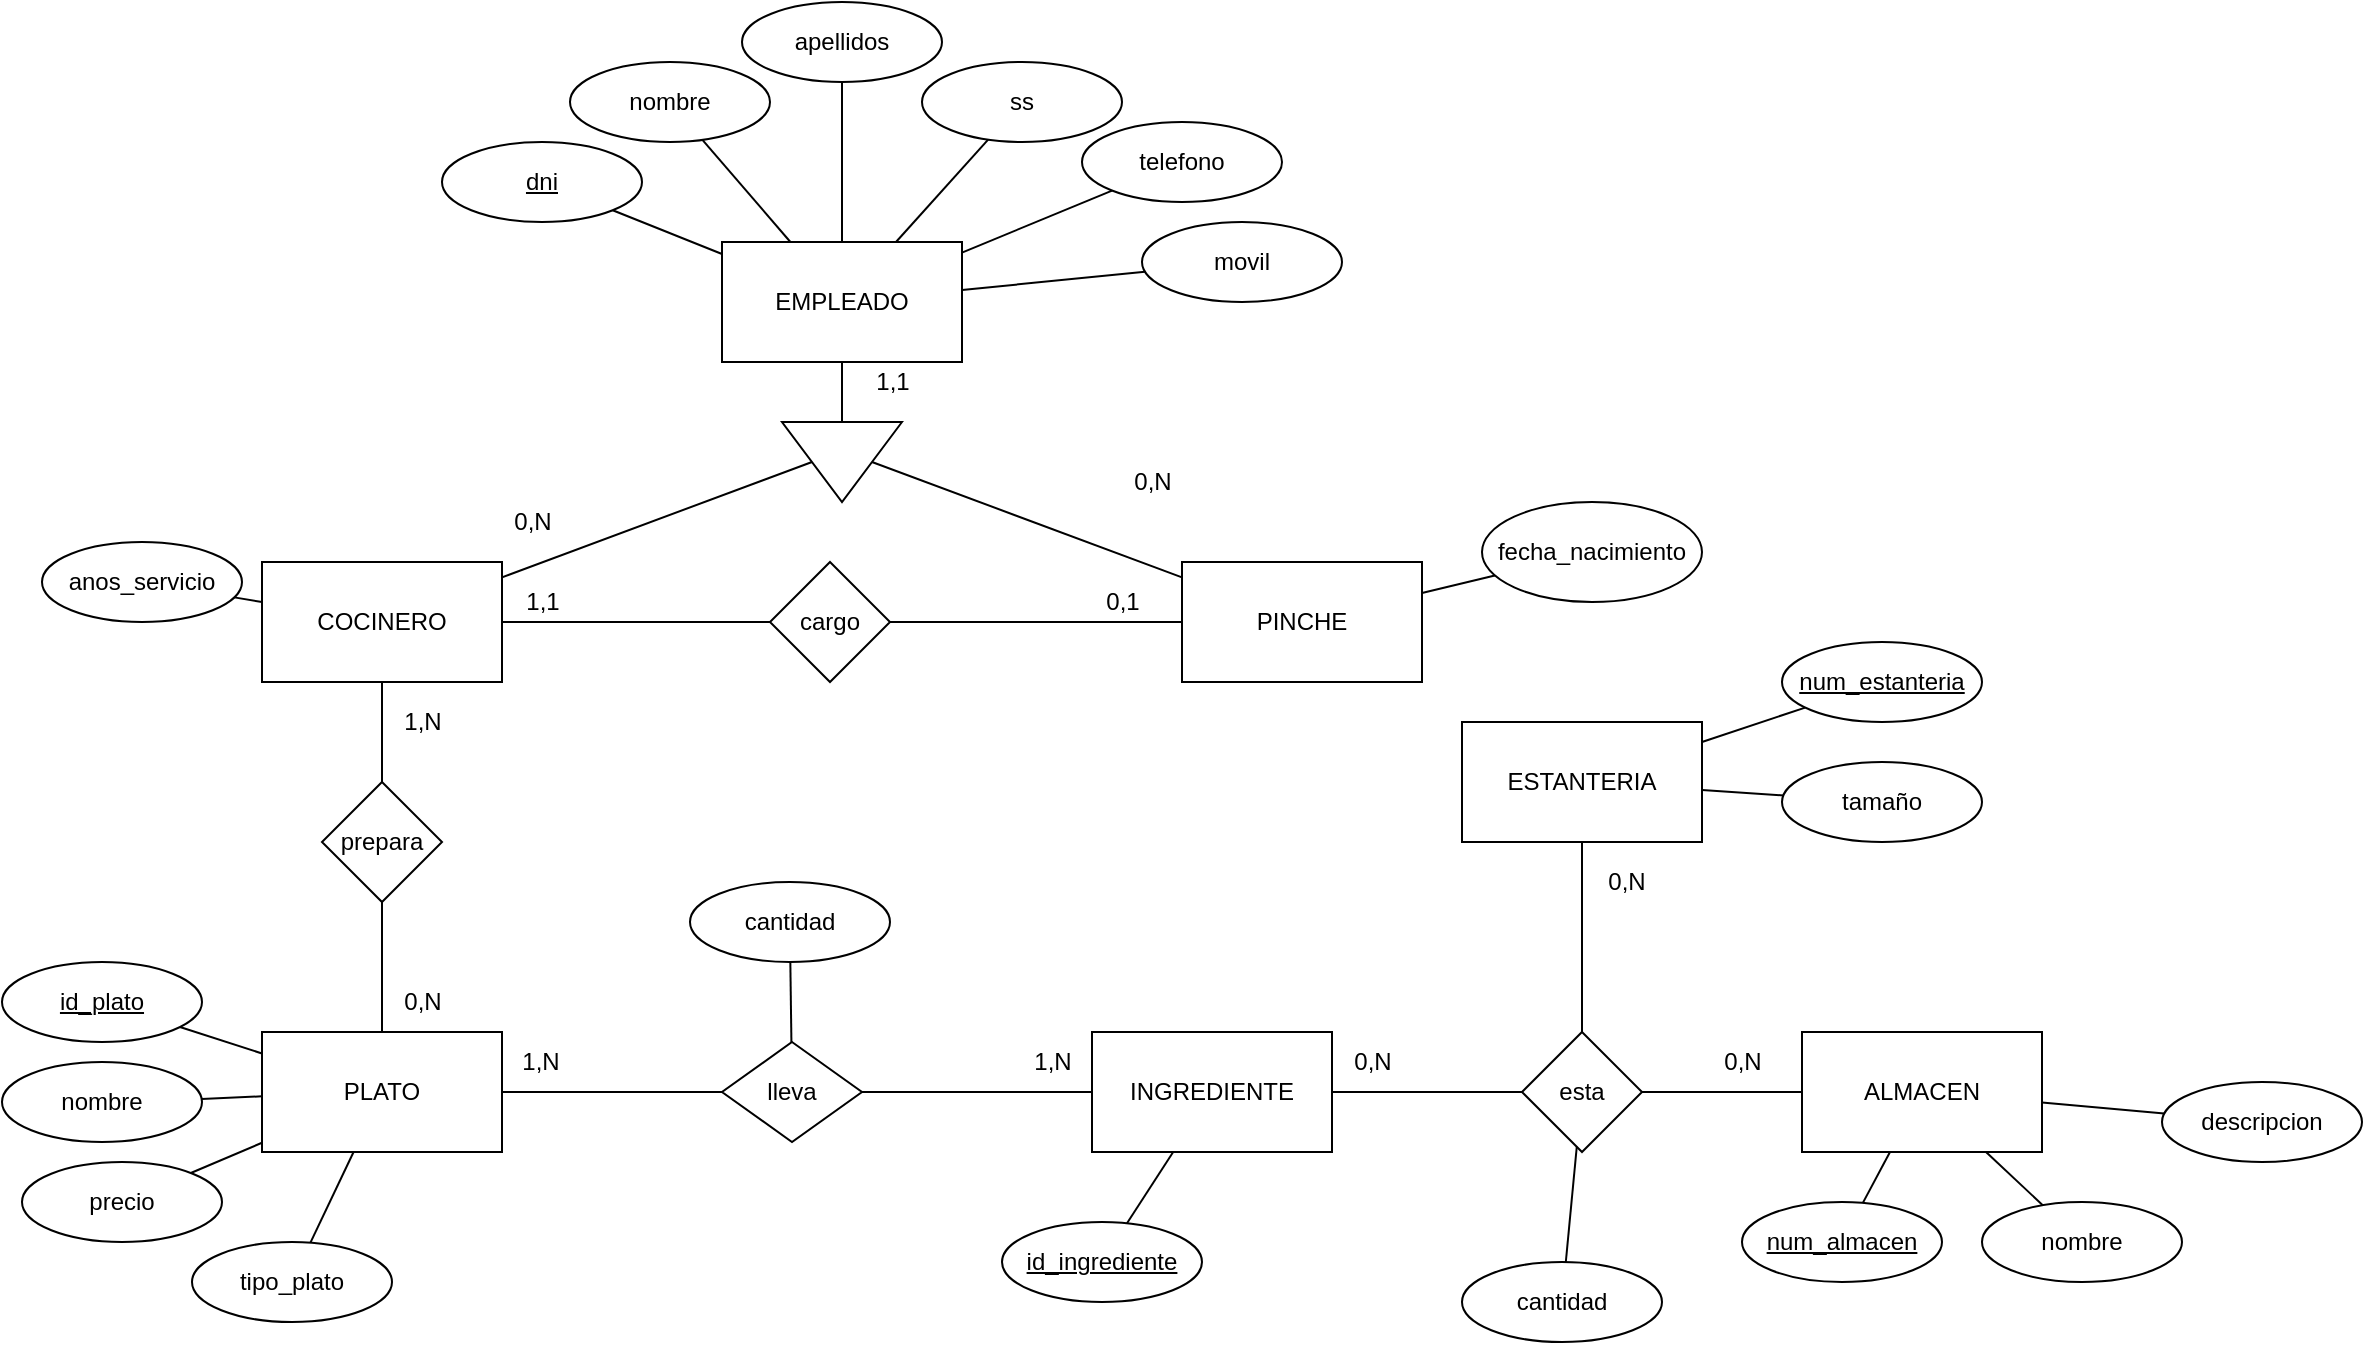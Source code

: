 <mxfile version="16.4.6" type="device"><diagram id="zKxTRTjJj3PkpfHjgbr6" name="Page-1"><mxGraphModel dx="1476" dy="780" grid="1" gridSize="10" guides="1" tooltips="1" connect="1" arrows="1" fold="1" page="1" pageScale="1" pageWidth="827" pageHeight="1169" math="0" shadow="0"><root><mxCell id="0"/><mxCell id="1" parent="0"/><mxCell id="7aZtBnTFW4T6HvEBlBWA-1" value="EMPLEADO" style="rounded=0;whiteSpace=wrap;html=1;" vertex="1" parent="1"><mxGeometry x="390" y="130" width="120" height="60" as="geometry"/></mxCell><mxCell id="7aZtBnTFW4T6HvEBlBWA-2" value="COCINERO" style="rounded=0;whiteSpace=wrap;html=1;" vertex="1" parent="1"><mxGeometry x="160" y="290" width="120" height="60" as="geometry"/></mxCell><mxCell id="7aZtBnTFW4T6HvEBlBWA-3" value="PINCHE" style="rounded=0;whiteSpace=wrap;html=1;" vertex="1" parent="1"><mxGeometry x="620" y="290" width="120" height="60" as="geometry"/></mxCell><mxCell id="7aZtBnTFW4T6HvEBlBWA-4" value="PLATO" style="rounded=0;whiteSpace=wrap;html=1;" vertex="1" parent="1"><mxGeometry x="160" y="525" width="120" height="60" as="geometry"/></mxCell><mxCell id="7aZtBnTFW4T6HvEBlBWA-5" value="INGREDIENTE" style="rounded=0;whiteSpace=wrap;html=1;" vertex="1" parent="1"><mxGeometry x="575" y="525" width="120" height="60" as="geometry"/></mxCell><mxCell id="7aZtBnTFW4T6HvEBlBWA-6" value="ALMACEN" style="rounded=0;whiteSpace=wrap;html=1;" vertex="1" parent="1"><mxGeometry x="930" y="525" width="120" height="60" as="geometry"/></mxCell><mxCell id="7aZtBnTFW4T6HvEBlBWA-7" value="nombre" style="ellipse;whiteSpace=wrap;html=1;align=center;" vertex="1" parent="1"><mxGeometry x="314" y="40" width="100" height="40" as="geometry"/></mxCell><mxCell id="7aZtBnTFW4T6HvEBlBWA-8" value="apellidos" style="ellipse;whiteSpace=wrap;html=1;align=center;" vertex="1" parent="1"><mxGeometry x="400" y="10" width="100" height="40" as="geometry"/></mxCell><mxCell id="7aZtBnTFW4T6HvEBlBWA-9" value="&lt;u&gt;dni&lt;/u&gt;" style="ellipse;whiteSpace=wrap;html=1;align=center;" vertex="1" parent="1"><mxGeometry x="250" y="80" width="100" height="40" as="geometry"/></mxCell><mxCell id="7aZtBnTFW4T6HvEBlBWA-10" value="ss" style="ellipse;whiteSpace=wrap;html=1;align=center;" vertex="1" parent="1"><mxGeometry x="490" y="40" width="100" height="40" as="geometry"/></mxCell><mxCell id="7aZtBnTFW4T6HvEBlBWA-11" value="telefono" style="ellipse;whiteSpace=wrap;html=1;align=center;" vertex="1" parent="1"><mxGeometry x="570" y="70" width="100" height="40" as="geometry"/></mxCell><mxCell id="7aZtBnTFW4T6HvEBlBWA-12" value="movil" style="ellipse;whiteSpace=wrap;html=1;align=center;" vertex="1" parent="1"><mxGeometry x="600" y="120" width="100" height="40" as="geometry"/></mxCell><mxCell id="7aZtBnTFW4T6HvEBlBWA-13" value="" style="endArrow=none;html=1;rounded=0;" edge="1" parent="1" source="7aZtBnTFW4T6HvEBlBWA-9" target="7aZtBnTFW4T6HvEBlBWA-1"><mxGeometry relative="1" as="geometry"><mxPoint x="400" y="400" as="sourcePoint"/><mxPoint x="560" y="400" as="targetPoint"/></mxGeometry></mxCell><mxCell id="7aZtBnTFW4T6HvEBlBWA-14" value="" style="endArrow=none;html=1;rounded=0;" edge="1" parent="1" source="7aZtBnTFW4T6HvEBlBWA-7" target="7aZtBnTFW4T6HvEBlBWA-1"><mxGeometry relative="1" as="geometry"><mxPoint x="400" y="400" as="sourcePoint"/><mxPoint x="560" y="400" as="targetPoint"/></mxGeometry></mxCell><mxCell id="7aZtBnTFW4T6HvEBlBWA-15" value="" style="endArrow=none;html=1;rounded=0;" edge="1" parent="1" source="7aZtBnTFW4T6HvEBlBWA-8" target="7aZtBnTFW4T6HvEBlBWA-1"><mxGeometry relative="1" as="geometry"><mxPoint x="400" y="400" as="sourcePoint"/><mxPoint x="560" y="400" as="targetPoint"/></mxGeometry></mxCell><mxCell id="7aZtBnTFW4T6HvEBlBWA-16" value="" style="endArrow=none;html=1;rounded=0;" edge="1" parent="1" source="7aZtBnTFW4T6HvEBlBWA-10" target="7aZtBnTFW4T6HvEBlBWA-1"><mxGeometry relative="1" as="geometry"><mxPoint x="400" y="400" as="sourcePoint"/><mxPoint x="560" y="400" as="targetPoint"/></mxGeometry></mxCell><mxCell id="7aZtBnTFW4T6HvEBlBWA-17" value="" style="endArrow=none;html=1;rounded=0;" edge="1" parent="1" source="7aZtBnTFW4T6HvEBlBWA-11" target="7aZtBnTFW4T6HvEBlBWA-1"><mxGeometry relative="1" as="geometry"><mxPoint x="400" y="400" as="sourcePoint"/><mxPoint x="560" y="400" as="targetPoint"/></mxGeometry></mxCell><mxCell id="7aZtBnTFW4T6HvEBlBWA-19" value="" style="endArrow=none;html=1;rounded=0;" edge="1" parent="1" source="7aZtBnTFW4T6HvEBlBWA-1" target="7aZtBnTFW4T6HvEBlBWA-12"><mxGeometry relative="1" as="geometry"><mxPoint x="400" y="400" as="sourcePoint"/><mxPoint x="560" y="400" as="targetPoint"/></mxGeometry></mxCell><mxCell id="7aZtBnTFW4T6HvEBlBWA-20" value="anos_servicio" style="ellipse;whiteSpace=wrap;html=1;align=center;" vertex="1" parent="1"><mxGeometry x="50" y="280" width="100" height="40" as="geometry"/></mxCell><mxCell id="7aZtBnTFW4T6HvEBlBWA-21" value="" style="endArrow=none;html=1;rounded=0;" edge="1" parent="1" source="7aZtBnTFW4T6HvEBlBWA-20" target="7aZtBnTFW4T6HvEBlBWA-2"><mxGeometry relative="1" as="geometry"><mxPoint x="400" y="370" as="sourcePoint"/><mxPoint x="560" y="370" as="targetPoint"/></mxGeometry></mxCell><mxCell id="7aZtBnTFW4T6HvEBlBWA-23" value="" style="verticalLabelPosition=bottom;verticalAlign=top;html=1;shape=mxgraph.basic.acute_triangle;dx=0.5;rotation=-180;" vertex="1" parent="1"><mxGeometry x="420" y="220" width="60" height="40" as="geometry"/></mxCell><mxCell id="7aZtBnTFW4T6HvEBlBWA-24" value="" style="endArrow=none;html=1;rounded=0;" edge="1" parent="1" source="7aZtBnTFW4T6HvEBlBWA-1" target="7aZtBnTFW4T6HvEBlBWA-23"><mxGeometry relative="1" as="geometry"><mxPoint x="400" y="370" as="sourcePoint"/><mxPoint x="560" y="370" as="targetPoint"/></mxGeometry></mxCell><mxCell id="7aZtBnTFW4T6HvEBlBWA-25" value="" style="endArrow=none;html=1;rounded=0;entryX=0;entryY=0;entryDx=45;entryDy=20;entryPerimeter=0;" edge="1" parent="1" source="7aZtBnTFW4T6HvEBlBWA-2" target="7aZtBnTFW4T6HvEBlBWA-23"><mxGeometry relative="1" as="geometry"><mxPoint x="400" y="370" as="sourcePoint"/><mxPoint x="470" y="300" as="targetPoint"/></mxGeometry></mxCell><mxCell id="7aZtBnTFW4T6HvEBlBWA-26" value="" style="endArrow=none;html=1;rounded=0;entryX=0;entryY=0;entryDx=15;entryDy=20;entryPerimeter=0;" edge="1" parent="1" source="7aZtBnTFW4T6HvEBlBWA-3" target="7aZtBnTFW4T6HvEBlBWA-23"><mxGeometry relative="1" as="geometry"><mxPoint x="400" y="370" as="sourcePoint"/><mxPoint x="560" y="370" as="targetPoint"/></mxGeometry></mxCell><mxCell id="7aZtBnTFW4T6HvEBlBWA-27" value="fecha_nacimiento" style="ellipse;whiteSpace=wrap;html=1;align=center;" vertex="1" parent="1"><mxGeometry x="770" y="260" width="110" height="50" as="geometry"/></mxCell><mxCell id="7aZtBnTFW4T6HvEBlBWA-28" value="" style="endArrow=none;html=1;rounded=0;" edge="1" parent="1" source="7aZtBnTFW4T6HvEBlBWA-3" target="7aZtBnTFW4T6HvEBlBWA-27"><mxGeometry relative="1" as="geometry"><mxPoint x="440" y="370" as="sourcePoint"/><mxPoint x="600" y="370" as="targetPoint"/></mxGeometry></mxCell><mxCell id="7aZtBnTFW4T6HvEBlBWA-29" value="0,N" style="text;html=1;align=center;verticalAlign=middle;resizable=0;points=[];autosize=1;strokeColor=none;fillColor=none;" vertex="1" parent="1"><mxGeometry x="280" y="260" width="30" height="20" as="geometry"/></mxCell><mxCell id="7aZtBnTFW4T6HvEBlBWA-30" value="0,N" style="text;html=1;align=center;verticalAlign=middle;resizable=0;points=[];autosize=1;strokeColor=none;fillColor=none;" vertex="1" parent="1"><mxGeometry x="590" y="240" width="30" height="20" as="geometry"/></mxCell><mxCell id="7aZtBnTFW4T6HvEBlBWA-31" value="1,1" style="text;html=1;align=center;verticalAlign=middle;resizable=0;points=[];autosize=1;strokeColor=none;fillColor=none;" vertex="1" parent="1"><mxGeometry x="460" y="190" width="30" height="20" as="geometry"/></mxCell><mxCell id="7aZtBnTFW4T6HvEBlBWA-32" value="&lt;u&gt;id_plato&lt;/u&gt;" style="ellipse;whiteSpace=wrap;html=1;align=center;" vertex="1" parent="1"><mxGeometry x="30" y="490" width="100" height="40" as="geometry"/></mxCell><mxCell id="7aZtBnTFW4T6HvEBlBWA-34" value="nombre" style="ellipse;whiteSpace=wrap;html=1;align=center;" vertex="1" parent="1"><mxGeometry x="30" y="540" width="100" height="40" as="geometry"/></mxCell><mxCell id="7aZtBnTFW4T6HvEBlBWA-35" value="precio" style="ellipse;whiteSpace=wrap;html=1;align=center;" vertex="1" parent="1"><mxGeometry x="40" y="590" width="100" height="40" as="geometry"/></mxCell><mxCell id="7aZtBnTFW4T6HvEBlBWA-36" value="lleva" style="shape=rhombus;perimeter=rhombusPerimeter;whiteSpace=wrap;html=1;align=center;" vertex="1" parent="1"><mxGeometry x="390" y="530" width="70" height="50" as="geometry"/></mxCell><mxCell id="7aZtBnTFW4T6HvEBlBWA-37" value="" style="endArrow=none;html=1;rounded=0;" edge="1" parent="1" source="7aZtBnTFW4T6HvEBlBWA-36" target="7aZtBnTFW4T6HvEBlBWA-5"><mxGeometry relative="1" as="geometry"><mxPoint x="440" y="370" as="sourcePoint"/><mxPoint x="600" y="370" as="targetPoint"/></mxGeometry></mxCell><mxCell id="7aZtBnTFW4T6HvEBlBWA-38" value="" style="endArrow=none;html=1;rounded=0;" edge="1" parent="1" source="7aZtBnTFW4T6HvEBlBWA-4" target="7aZtBnTFW4T6HvEBlBWA-36"><mxGeometry relative="1" as="geometry"><mxPoint x="440" y="370" as="sourcePoint"/><mxPoint x="600" y="370" as="targetPoint"/></mxGeometry></mxCell><mxCell id="7aZtBnTFW4T6HvEBlBWA-39" value="prepara" style="shape=rhombus;perimeter=rhombusPerimeter;whiteSpace=wrap;html=1;align=center;" vertex="1" parent="1"><mxGeometry x="190" y="400" width="60" height="60" as="geometry"/></mxCell><mxCell id="7aZtBnTFW4T6HvEBlBWA-40" value="cargo" style="shape=rhombus;perimeter=rhombusPerimeter;whiteSpace=wrap;html=1;align=center;" vertex="1" parent="1"><mxGeometry x="414" y="290" width="60" height="60" as="geometry"/></mxCell><mxCell id="7aZtBnTFW4T6HvEBlBWA-41" value="" style="endArrow=none;html=1;rounded=0;" edge="1" parent="1" source="7aZtBnTFW4T6HvEBlBWA-40" target="7aZtBnTFW4T6HvEBlBWA-3"><mxGeometry relative="1" as="geometry"><mxPoint x="490" y="400" as="sourcePoint"/><mxPoint x="650" y="400" as="targetPoint"/></mxGeometry></mxCell><mxCell id="7aZtBnTFW4T6HvEBlBWA-42" value="" style="endArrow=none;html=1;rounded=0;" edge="1" parent="1" source="7aZtBnTFW4T6HvEBlBWA-2" target="7aZtBnTFW4T6HvEBlBWA-40"><mxGeometry relative="1" as="geometry"><mxPoint x="490" y="400" as="sourcePoint"/><mxPoint x="650" y="400" as="targetPoint"/></mxGeometry></mxCell><mxCell id="7aZtBnTFW4T6HvEBlBWA-43" value="0,1" style="text;html=1;align=center;verticalAlign=middle;resizable=0;points=[];autosize=1;strokeColor=none;fillColor=none;" vertex="1" parent="1"><mxGeometry x="575" y="300" width="30" height="20" as="geometry"/></mxCell><mxCell id="7aZtBnTFW4T6HvEBlBWA-44" value="1,1" style="text;html=1;align=center;verticalAlign=middle;resizable=0;points=[];autosize=1;strokeColor=none;fillColor=none;" vertex="1" parent="1"><mxGeometry x="285" y="300" width="30" height="20" as="geometry"/></mxCell><mxCell id="7aZtBnTFW4T6HvEBlBWA-46" value="" style="endArrow=none;html=1;rounded=0;" edge="1" parent="1" source="7aZtBnTFW4T6HvEBlBWA-4" target="7aZtBnTFW4T6HvEBlBWA-39"><mxGeometry relative="1" as="geometry"><mxPoint x="490" y="490" as="sourcePoint"/><mxPoint x="650" y="490" as="targetPoint"/></mxGeometry></mxCell><mxCell id="7aZtBnTFW4T6HvEBlBWA-47" value="" style="endArrow=none;html=1;rounded=0;" edge="1" parent="1" source="7aZtBnTFW4T6HvEBlBWA-2" target="7aZtBnTFW4T6HvEBlBWA-39"><mxGeometry relative="1" as="geometry"><mxPoint x="490" y="490" as="sourcePoint"/><mxPoint x="650" y="490" as="targetPoint"/></mxGeometry></mxCell><mxCell id="7aZtBnTFW4T6HvEBlBWA-48" value="" style="endArrow=none;html=1;rounded=0;" edge="1" parent="1" source="7aZtBnTFW4T6HvEBlBWA-4" target="7aZtBnTFW4T6HvEBlBWA-32"><mxGeometry relative="1" as="geometry"><mxPoint x="490" y="400" as="sourcePoint"/><mxPoint x="650" y="400" as="targetPoint"/></mxGeometry></mxCell><mxCell id="7aZtBnTFW4T6HvEBlBWA-49" value="" style="endArrow=none;html=1;rounded=0;" edge="1" parent="1" source="7aZtBnTFW4T6HvEBlBWA-34" target="7aZtBnTFW4T6HvEBlBWA-4"><mxGeometry relative="1" as="geometry"><mxPoint x="490" y="400" as="sourcePoint"/><mxPoint x="650" y="400" as="targetPoint"/></mxGeometry></mxCell><mxCell id="7aZtBnTFW4T6HvEBlBWA-50" value="" style="endArrow=none;html=1;rounded=0;" edge="1" parent="1" source="7aZtBnTFW4T6HvEBlBWA-35" target="7aZtBnTFW4T6HvEBlBWA-4"><mxGeometry relative="1" as="geometry"><mxPoint x="490" y="400" as="sourcePoint"/><mxPoint x="650" y="400" as="targetPoint"/></mxGeometry></mxCell><mxCell id="7aZtBnTFW4T6HvEBlBWA-51" value="0,N" style="text;html=1;align=center;verticalAlign=middle;resizable=0;points=[];autosize=1;strokeColor=none;fillColor=none;" vertex="1" parent="1"><mxGeometry x="225" y="500" width="30" height="20" as="geometry"/></mxCell><mxCell id="7aZtBnTFW4T6HvEBlBWA-52" value="1,N" style="text;html=1;align=center;verticalAlign=middle;resizable=0;points=[];autosize=1;strokeColor=none;fillColor=none;" vertex="1" parent="1"><mxGeometry x="225" y="360" width="30" height="20" as="geometry"/></mxCell><mxCell id="7aZtBnTFW4T6HvEBlBWA-53" value="1,N" style="text;html=1;align=center;verticalAlign=middle;resizable=0;points=[];autosize=1;strokeColor=none;fillColor=none;" vertex="1" parent="1"><mxGeometry x="540" y="530" width="30" height="20" as="geometry"/></mxCell><mxCell id="7aZtBnTFW4T6HvEBlBWA-54" value="1,N" style="text;html=1;align=center;verticalAlign=middle;resizable=0;points=[];autosize=1;strokeColor=none;fillColor=none;" vertex="1" parent="1"><mxGeometry x="284" y="530" width="30" height="20" as="geometry"/></mxCell><mxCell id="7aZtBnTFW4T6HvEBlBWA-55" value="tipo_plato" style="ellipse;whiteSpace=wrap;html=1;align=center;" vertex="1" parent="1"><mxGeometry x="125" y="630" width="100" height="40" as="geometry"/></mxCell><mxCell id="7aZtBnTFW4T6HvEBlBWA-56" value="" style="endArrow=none;html=1;rounded=0;" edge="1" parent="1" source="7aZtBnTFW4T6HvEBlBWA-55" target="7aZtBnTFW4T6HvEBlBWA-4"><mxGeometry relative="1" as="geometry"><mxPoint x="490" y="400" as="sourcePoint"/><mxPoint x="650" y="400" as="targetPoint"/></mxGeometry></mxCell><mxCell id="7aZtBnTFW4T6HvEBlBWA-57" value="esta" style="shape=rhombus;perimeter=rhombusPerimeter;whiteSpace=wrap;html=1;align=center;" vertex="1" parent="1"><mxGeometry x="790" y="525" width="60" height="60" as="geometry"/></mxCell><mxCell id="7aZtBnTFW4T6HvEBlBWA-59" value="" style="endArrow=none;html=1;rounded=0;" edge="1" parent="1" source="7aZtBnTFW4T6HvEBlBWA-57" target="7aZtBnTFW4T6HvEBlBWA-6"><mxGeometry relative="1" as="geometry"><mxPoint x="490" y="400" as="sourcePoint"/><mxPoint x="650" y="400" as="targetPoint"/></mxGeometry></mxCell><mxCell id="7aZtBnTFW4T6HvEBlBWA-60" value="" style="endArrow=none;html=1;rounded=0;" edge="1" parent="1" source="7aZtBnTFW4T6HvEBlBWA-5" target="7aZtBnTFW4T6HvEBlBWA-57"><mxGeometry relative="1" as="geometry"><mxPoint x="490" y="400" as="sourcePoint"/><mxPoint x="650" y="400" as="targetPoint"/></mxGeometry></mxCell><mxCell id="7aZtBnTFW4T6HvEBlBWA-62" value="cantidad" style="ellipse;whiteSpace=wrap;html=1;align=center;" vertex="1" parent="1"><mxGeometry x="374" y="450" width="100" height="40" as="geometry"/></mxCell><mxCell id="7aZtBnTFW4T6HvEBlBWA-63" value="" style="endArrow=none;html=1;rounded=0;" edge="1" parent="1" source="7aZtBnTFW4T6HvEBlBWA-62" target="7aZtBnTFW4T6HvEBlBWA-36"><mxGeometry relative="1" as="geometry"><mxPoint x="490" y="400" as="sourcePoint"/><mxPoint x="650" y="400" as="targetPoint"/></mxGeometry></mxCell><mxCell id="7aZtBnTFW4T6HvEBlBWA-69" value="&lt;u&gt;num_almacen&lt;/u&gt;" style="ellipse;whiteSpace=wrap;html=1;align=center;" vertex="1" parent="1"><mxGeometry x="900" y="610" width="100" height="40" as="geometry"/></mxCell><mxCell id="7aZtBnTFW4T6HvEBlBWA-70" value="&lt;u&gt;num_estanteria&lt;/u&gt;" style="ellipse;whiteSpace=wrap;html=1;align=center;" vertex="1" parent="1"><mxGeometry x="920" y="330" width="100" height="40" as="geometry"/></mxCell><mxCell id="7aZtBnTFW4T6HvEBlBWA-71" value="" style="endArrow=none;html=1;rounded=0;" edge="1" parent="1" source="7aZtBnTFW4T6HvEBlBWA-87" target="7aZtBnTFW4T6HvEBlBWA-70"><mxGeometry relative="1" as="geometry"><mxPoint x="880" y="370" as="sourcePoint"/><mxPoint x="650" y="400" as="targetPoint"/></mxGeometry></mxCell><mxCell id="7aZtBnTFW4T6HvEBlBWA-72" value="" style="endArrow=none;html=1;rounded=0;" edge="1" parent="1" source="7aZtBnTFW4T6HvEBlBWA-6" target="7aZtBnTFW4T6HvEBlBWA-69"><mxGeometry relative="1" as="geometry"><mxPoint x="490" y="400" as="sourcePoint"/><mxPoint x="650" y="400" as="targetPoint"/></mxGeometry></mxCell><mxCell id="7aZtBnTFW4T6HvEBlBWA-73" value="nombre" style="ellipse;whiteSpace=wrap;html=1;align=center;" vertex="1" parent="1"><mxGeometry x="1020" y="610" width="100" height="40" as="geometry"/></mxCell><mxCell id="7aZtBnTFW4T6HvEBlBWA-74" value="" style="endArrow=none;html=1;rounded=0;" edge="1" parent="1" source="7aZtBnTFW4T6HvEBlBWA-6" target="7aZtBnTFW4T6HvEBlBWA-73"><mxGeometry relative="1" as="geometry"><mxPoint x="490" y="400" as="sourcePoint"/><mxPoint x="650" y="400" as="targetPoint"/></mxGeometry></mxCell><mxCell id="7aZtBnTFW4T6HvEBlBWA-75" value="descripcion" style="ellipse;whiteSpace=wrap;html=1;align=center;" vertex="1" parent="1"><mxGeometry x="1110" y="550" width="100" height="40" as="geometry"/></mxCell><mxCell id="7aZtBnTFW4T6HvEBlBWA-76" value="" style="endArrow=none;html=1;rounded=0;" edge="1" parent="1" source="7aZtBnTFW4T6HvEBlBWA-6" target="7aZtBnTFW4T6HvEBlBWA-75"><mxGeometry relative="1" as="geometry"><mxPoint x="490" y="400" as="sourcePoint"/><mxPoint x="650" y="400" as="targetPoint"/></mxGeometry></mxCell><mxCell id="7aZtBnTFW4T6HvEBlBWA-77" value="tamaño" style="ellipse;whiteSpace=wrap;html=1;align=center;" vertex="1" parent="1"><mxGeometry x="920" y="390" width="100" height="40" as="geometry"/></mxCell><mxCell id="7aZtBnTFW4T6HvEBlBWA-78" value="" style="endArrow=none;html=1;rounded=0;" edge="1" parent="1" source="7aZtBnTFW4T6HvEBlBWA-87" target="7aZtBnTFW4T6HvEBlBWA-77"><mxGeometry relative="1" as="geometry"><mxPoint x="890" y="395.172" as="sourcePoint"/><mxPoint x="650" y="400" as="targetPoint"/></mxGeometry></mxCell><mxCell id="7aZtBnTFW4T6HvEBlBWA-79" value="0,N" style="text;html=1;align=center;verticalAlign=middle;resizable=0;points=[];autosize=1;strokeColor=none;fillColor=none;" vertex="1" parent="1"><mxGeometry x="827" y="440" width="30" height="20" as="geometry"/></mxCell><mxCell id="7aZtBnTFW4T6HvEBlBWA-81" value="0,N" style="text;html=1;align=center;verticalAlign=middle;resizable=0;points=[];autosize=1;strokeColor=none;fillColor=none;" vertex="1" parent="1"><mxGeometry x="885" y="530" width="30" height="20" as="geometry"/></mxCell><mxCell id="7aZtBnTFW4T6HvEBlBWA-82" value="0,N" style="text;html=1;align=center;verticalAlign=middle;resizable=0;points=[];autosize=1;strokeColor=none;fillColor=none;" vertex="1" parent="1"><mxGeometry x="700" y="530" width="30" height="20" as="geometry"/></mxCell><mxCell id="7aZtBnTFW4T6HvEBlBWA-83" value="cantidad" style="ellipse;whiteSpace=wrap;html=1;align=center;" vertex="1" parent="1"><mxGeometry x="760" y="640" width="100" height="40" as="geometry"/></mxCell><mxCell id="7aZtBnTFW4T6HvEBlBWA-85" value="" style="endArrow=none;html=1;rounded=0;" edge="1" parent="1" source="7aZtBnTFW4T6HvEBlBWA-57" target="7aZtBnTFW4T6HvEBlBWA-83"><mxGeometry relative="1" as="geometry"><mxPoint x="1020" y="430" as="sourcePoint"/><mxPoint x="650" y="400" as="targetPoint"/></mxGeometry></mxCell><mxCell id="7aZtBnTFW4T6HvEBlBWA-86" value="" style="endArrow=none;html=1;rounded=0;" edge="1" parent="1" source="7aZtBnTFW4T6HvEBlBWA-57" target="7aZtBnTFW4T6HvEBlBWA-87"><mxGeometry relative="1" as="geometry"><mxPoint x="490" y="400" as="sourcePoint"/><mxPoint x="820" y="430" as="targetPoint"/></mxGeometry></mxCell><mxCell id="7aZtBnTFW4T6HvEBlBWA-87" value="ESTANTERIA" style="whiteSpace=wrap;html=1;align=center;" vertex="1" parent="1"><mxGeometry x="760" y="370" width="120" height="60" as="geometry"/></mxCell><mxCell id="7aZtBnTFW4T6HvEBlBWA-88" value="&lt;u&gt;id_ingrediente&lt;/u&gt;" style="ellipse;whiteSpace=wrap;html=1;align=center;" vertex="1" parent="1"><mxGeometry x="530" y="620" width="100" height="40" as="geometry"/></mxCell><mxCell id="7aZtBnTFW4T6HvEBlBWA-89" value="" style="endArrow=none;html=1;rounded=0;" edge="1" parent="1" source="7aZtBnTFW4T6HvEBlBWA-88" target="7aZtBnTFW4T6HvEBlBWA-5"><mxGeometry relative="1" as="geometry"><mxPoint x="490" y="430" as="sourcePoint"/><mxPoint x="650" y="430" as="targetPoint"/></mxGeometry></mxCell></root></mxGraphModel></diagram></mxfile>